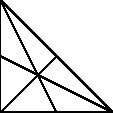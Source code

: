 size(2cm,2cm);
pair A, B, C;
A=(0,0); B=(1,0); C=(0,1);
draw(A--B--C--cycle);
draw (midpoint(A--B) -- C);
draw (B+0.5*(C-B) -- A);
draw (interp(A,C,0.5) -- B);
